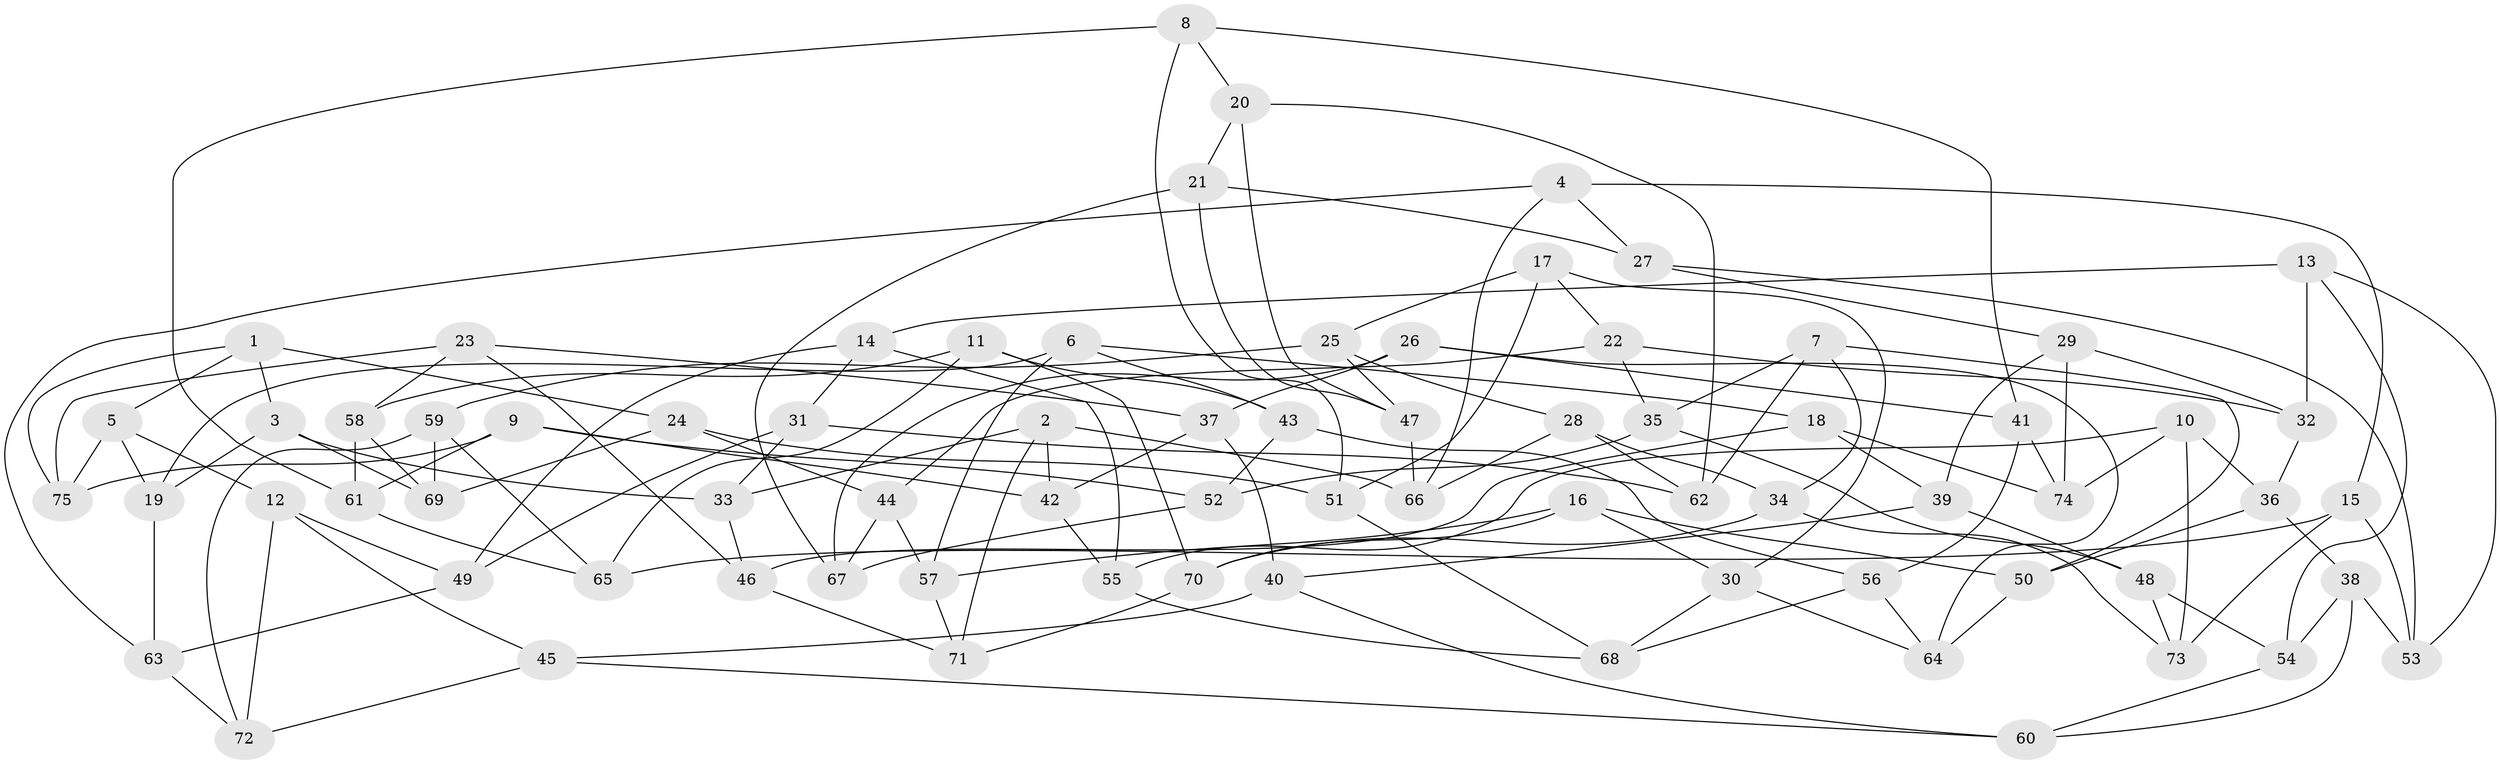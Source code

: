 // Generated by graph-tools (version 1.1) at 2025/56/03/09/25 04:56:22]
// undirected, 75 vertices, 150 edges
graph export_dot {
graph [start="1"]
  node [color=gray90,style=filled];
  1;
  2;
  3;
  4;
  5;
  6;
  7;
  8;
  9;
  10;
  11;
  12;
  13;
  14;
  15;
  16;
  17;
  18;
  19;
  20;
  21;
  22;
  23;
  24;
  25;
  26;
  27;
  28;
  29;
  30;
  31;
  32;
  33;
  34;
  35;
  36;
  37;
  38;
  39;
  40;
  41;
  42;
  43;
  44;
  45;
  46;
  47;
  48;
  49;
  50;
  51;
  52;
  53;
  54;
  55;
  56;
  57;
  58;
  59;
  60;
  61;
  62;
  63;
  64;
  65;
  66;
  67;
  68;
  69;
  70;
  71;
  72;
  73;
  74;
  75;
  1 -- 5;
  1 -- 3;
  1 -- 24;
  1 -- 75;
  2 -- 66;
  2 -- 71;
  2 -- 42;
  2 -- 33;
  3 -- 19;
  3 -- 69;
  3 -- 33;
  4 -- 15;
  4 -- 63;
  4 -- 66;
  4 -- 27;
  5 -- 19;
  5 -- 75;
  5 -- 12;
  6 -- 43;
  6 -- 57;
  6 -- 19;
  6 -- 18;
  7 -- 35;
  7 -- 50;
  7 -- 34;
  7 -- 62;
  8 -- 61;
  8 -- 41;
  8 -- 51;
  8 -- 20;
  9 -- 42;
  9 -- 61;
  9 -- 75;
  9 -- 52;
  10 -- 73;
  10 -- 36;
  10 -- 74;
  10 -- 55;
  11 -- 65;
  11 -- 70;
  11 -- 58;
  11 -- 43;
  12 -- 49;
  12 -- 45;
  12 -- 72;
  13 -- 14;
  13 -- 53;
  13 -- 32;
  13 -- 54;
  14 -- 49;
  14 -- 31;
  14 -- 55;
  15 -- 53;
  15 -- 73;
  15 -- 65;
  16 -- 50;
  16 -- 30;
  16 -- 57;
  16 -- 70;
  17 -- 22;
  17 -- 51;
  17 -- 25;
  17 -- 30;
  18 -- 46;
  18 -- 39;
  18 -- 74;
  19 -- 63;
  20 -- 47;
  20 -- 62;
  20 -- 21;
  21 -- 67;
  21 -- 47;
  21 -- 27;
  22 -- 35;
  22 -- 44;
  22 -- 32;
  23 -- 75;
  23 -- 58;
  23 -- 46;
  23 -- 37;
  24 -- 69;
  24 -- 44;
  24 -- 51;
  25 -- 28;
  25 -- 47;
  25 -- 59;
  26 -- 41;
  26 -- 37;
  26 -- 64;
  26 -- 67;
  27 -- 53;
  27 -- 29;
  28 -- 66;
  28 -- 34;
  28 -- 62;
  29 -- 32;
  29 -- 39;
  29 -- 74;
  30 -- 68;
  30 -- 64;
  31 -- 33;
  31 -- 49;
  31 -- 62;
  32 -- 36;
  33 -- 46;
  34 -- 70;
  34 -- 73;
  35 -- 52;
  35 -- 48;
  36 -- 50;
  36 -- 38;
  37 -- 42;
  37 -- 40;
  38 -- 60;
  38 -- 54;
  38 -- 53;
  39 -- 40;
  39 -- 48;
  40 -- 60;
  40 -- 45;
  41 -- 74;
  41 -- 56;
  42 -- 55;
  43 -- 52;
  43 -- 56;
  44 -- 57;
  44 -- 67;
  45 -- 60;
  45 -- 72;
  46 -- 71;
  47 -- 66;
  48 -- 73;
  48 -- 54;
  49 -- 63;
  50 -- 64;
  51 -- 68;
  52 -- 67;
  54 -- 60;
  55 -- 68;
  56 -- 68;
  56 -- 64;
  57 -- 71;
  58 -- 69;
  58 -- 61;
  59 -- 72;
  59 -- 65;
  59 -- 69;
  61 -- 65;
  63 -- 72;
  70 -- 71;
}

